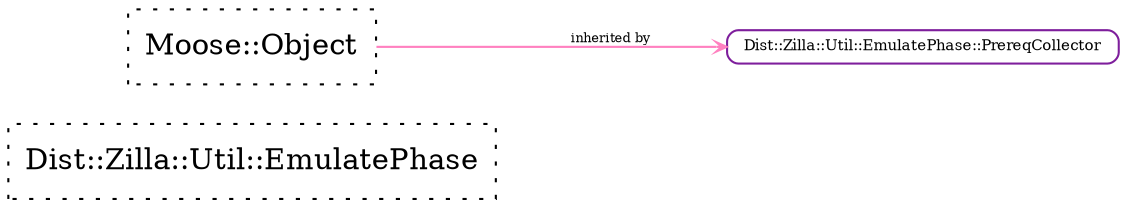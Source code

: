 strict digraph Perl {
	graph [compound=1, concentrate=1, overlap=false, rankdir=LR, ranksep=1, smoothing=triangle, splines=spline];
	node [label="\N", shape=record, style=dotted];
	edge [minlen=1];
	"Dist::Zilla::Util::EmulatePhase" [label="Dist::Zilla::Util::EmulatePhase"];
	"Dist::Zilla::Util::EmulatePhase::PrereqCollector" [label="Dist::Zilla::Util::EmulatePhase::PrereqCollector", shape=Mrecord, style=solid, color="#7e1e9c", fontsize=7, height="0.1"];
	"Moose::Object" [label="Moose::Object"];
	"Moose::Object" -> "Dist::Zilla::Util::EmulatePhase::PrereqCollector" [arrowhead=open, arrowsize="0.5", color="#ff81c0", dir=forward, fontsize=6, headclip=1, label="inherited by", samehead=head, tailclip=1, weight=10];
}
